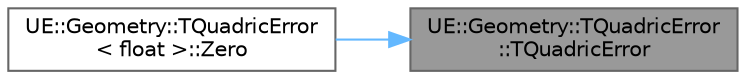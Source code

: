 digraph "UE::Geometry::TQuadricError::TQuadricError"
{
 // INTERACTIVE_SVG=YES
 // LATEX_PDF_SIZE
  bgcolor="transparent";
  edge [fontname=Helvetica,fontsize=10,labelfontname=Helvetica,labelfontsize=10];
  node [fontname=Helvetica,fontsize=10,shape=box,height=0.2,width=0.4];
  rankdir="RL";
  Node1 [id="Node000001",label="UE::Geometry::TQuadricError\l::TQuadricError",height=0.2,width=0.4,color="gray40", fillcolor="grey60", style="filled", fontcolor="black",tooltip=" "];
  Node1 -> Node2 [id="edge1_Node000001_Node000002",dir="back",color="steelblue1",style="solid",tooltip=" "];
  Node2 [id="Node000002",label="UE::Geometry::TQuadricError\l\< float \>::Zero",height=0.2,width=0.4,color="grey40", fillcolor="white", style="filled",URL="$d9/d42/structUE_1_1Geometry_1_1TQuadricError.html#a605ce8d7fce3bf9fbab05fdaaaf27204",tooltip=" "];
}
